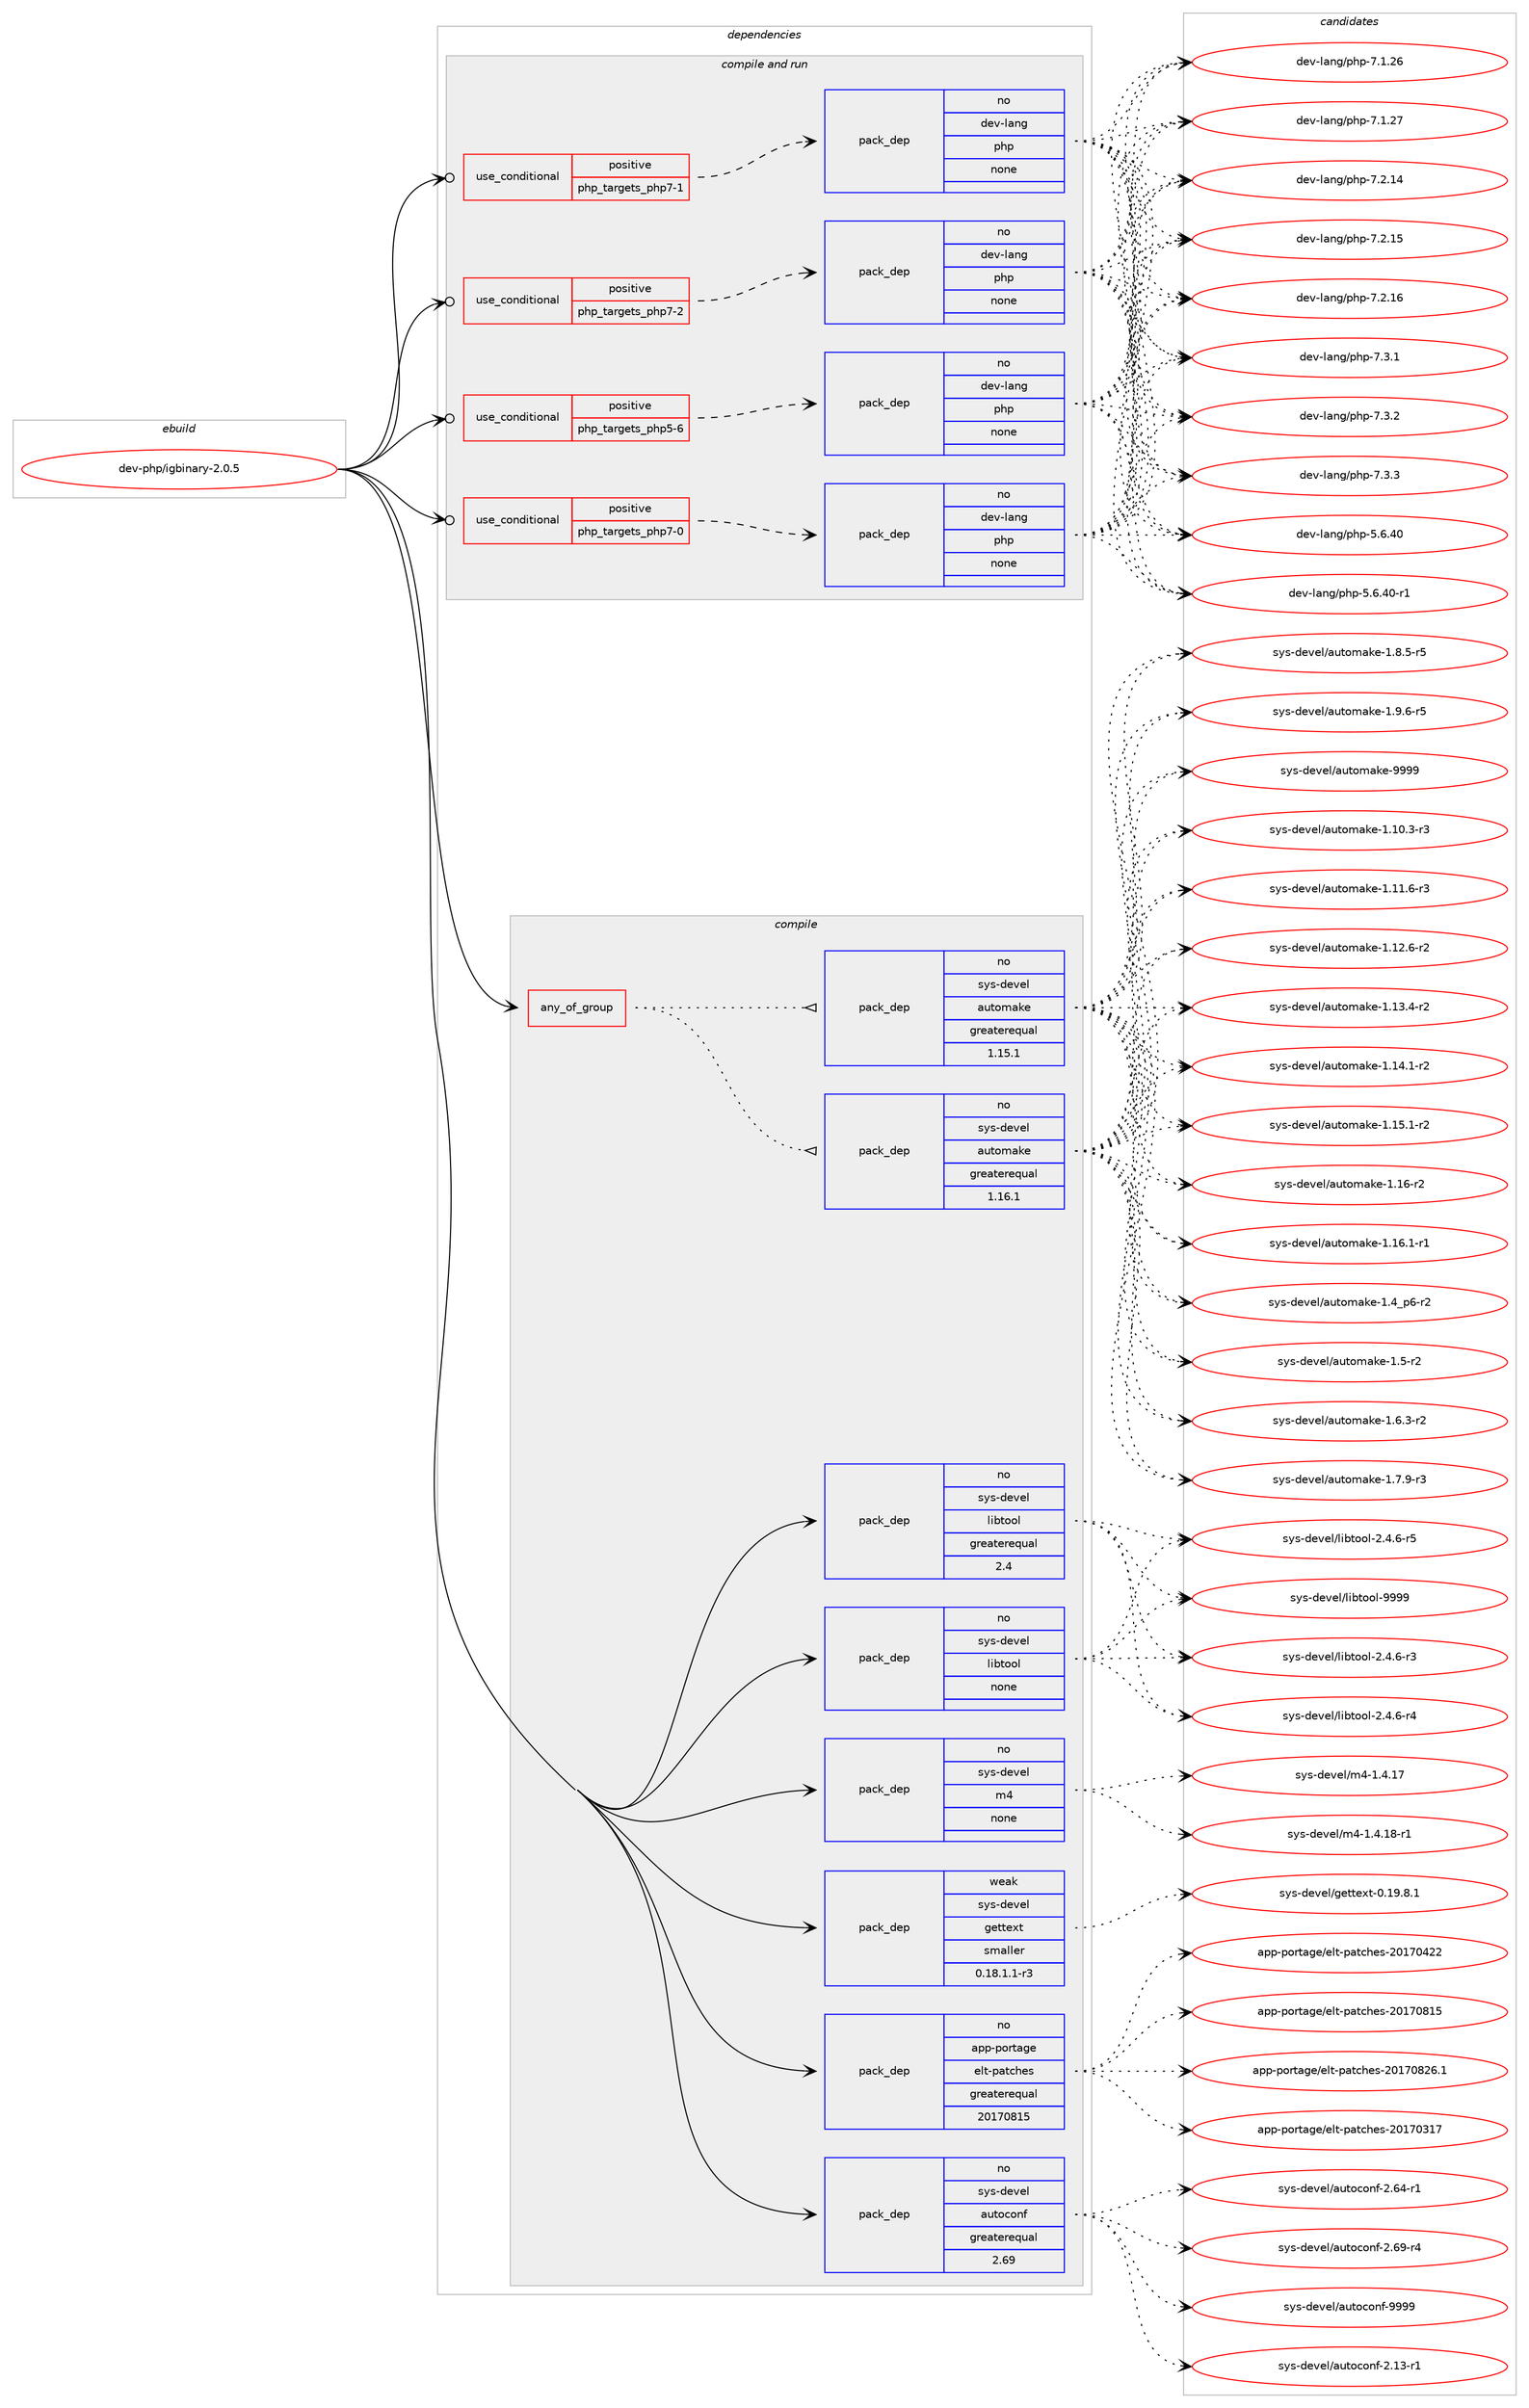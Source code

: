 digraph prolog {

# *************
# Graph options
# *************

newrank=true;
concentrate=true;
compound=true;
graph [rankdir=LR,fontname=Helvetica,fontsize=10,ranksep=1.5];#, ranksep=2.5, nodesep=0.2];
edge  [arrowhead=vee];
node  [fontname=Helvetica,fontsize=10];

# **********
# The ebuild
# **********

subgraph cluster_leftcol {
color=gray;
rank=same;
label=<<i>ebuild</i>>;
id [label="dev-php/igbinary-2.0.5", color=red, width=4, href="../dev-php/igbinary-2.0.5.svg"];
}

# ****************
# The dependencies
# ****************

subgraph cluster_midcol {
color=gray;
label=<<i>dependencies</i>>;
subgraph cluster_compile {
fillcolor="#eeeeee";
style=filled;
label=<<i>compile</i>>;
subgraph any22506 {
dependency1392861 [label=<<TABLE BORDER="0" CELLBORDER="1" CELLSPACING="0" CELLPADDING="4"><TR><TD CELLPADDING="10">any_of_group</TD></TR></TABLE>>, shape=none, color=red];subgraph pack1000498 {
dependency1392862 [label=<<TABLE BORDER="0" CELLBORDER="1" CELLSPACING="0" CELLPADDING="4" WIDTH="220"><TR><TD ROWSPAN="6" CELLPADDING="30">pack_dep</TD></TR><TR><TD WIDTH="110">no</TD></TR><TR><TD>sys-devel</TD></TR><TR><TD>automake</TD></TR><TR><TD>greaterequal</TD></TR><TR><TD>1.16.1</TD></TR></TABLE>>, shape=none, color=blue];
}
dependency1392861:e -> dependency1392862:w [weight=20,style="dotted",arrowhead="oinv"];
subgraph pack1000499 {
dependency1392863 [label=<<TABLE BORDER="0" CELLBORDER="1" CELLSPACING="0" CELLPADDING="4" WIDTH="220"><TR><TD ROWSPAN="6" CELLPADDING="30">pack_dep</TD></TR><TR><TD WIDTH="110">no</TD></TR><TR><TD>sys-devel</TD></TR><TR><TD>automake</TD></TR><TR><TD>greaterequal</TD></TR><TR><TD>1.15.1</TD></TR></TABLE>>, shape=none, color=blue];
}
dependency1392861:e -> dependency1392863:w [weight=20,style="dotted",arrowhead="oinv"];
}
id:e -> dependency1392861:w [weight=20,style="solid",arrowhead="vee"];
subgraph pack1000500 {
dependency1392864 [label=<<TABLE BORDER="0" CELLBORDER="1" CELLSPACING="0" CELLPADDING="4" WIDTH="220"><TR><TD ROWSPAN="6" CELLPADDING="30">pack_dep</TD></TR><TR><TD WIDTH="110">no</TD></TR><TR><TD>app-portage</TD></TR><TR><TD>elt-patches</TD></TR><TR><TD>greaterequal</TD></TR><TR><TD>20170815</TD></TR></TABLE>>, shape=none, color=blue];
}
id:e -> dependency1392864:w [weight=20,style="solid",arrowhead="vee"];
subgraph pack1000501 {
dependency1392865 [label=<<TABLE BORDER="0" CELLBORDER="1" CELLSPACING="0" CELLPADDING="4" WIDTH="220"><TR><TD ROWSPAN="6" CELLPADDING="30">pack_dep</TD></TR><TR><TD WIDTH="110">no</TD></TR><TR><TD>sys-devel</TD></TR><TR><TD>autoconf</TD></TR><TR><TD>greaterequal</TD></TR><TR><TD>2.69</TD></TR></TABLE>>, shape=none, color=blue];
}
id:e -> dependency1392865:w [weight=20,style="solid",arrowhead="vee"];
subgraph pack1000502 {
dependency1392866 [label=<<TABLE BORDER="0" CELLBORDER="1" CELLSPACING="0" CELLPADDING="4" WIDTH="220"><TR><TD ROWSPAN="6" CELLPADDING="30">pack_dep</TD></TR><TR><TD WIDTH="110">no</TD></TR><TR><TD>sys-devel</TD></TR><TR><TD>libtool</TD></TR><TR><TD>greaterequal</TD></TR><TR><TD>2.4</TD></TR></TABLE>>, shape=none, color=blue];
}
id:e -> dependency1392866:w [weight=20,style="solid",arrowhead="vee"];
subgraph pack1000503 {
dependency1392867 [label=<<TABLE BORDER="0" CELLBORDER="1" CELLSPACING="0" CELLPADDING="4" WIDTH="220"><TR><TD ROWSPAN="6" CELLPADDING="30">pack_dep</TD></TR><TR><TD WIDTH="110">no</TD></TR><TR><TD>sys-devel</TD></TR><TR><TD>libtool</TD></TR><TR><TD>none</TD></TR><TR><TD></TD></TR></TABLE>>, shape=none, color=blue];
}
id:e -> dependency1392867:w [weight=20,style="solid",arrowhead="vee"];
subgraph pack1000504 {
dependency1392868 [label=<<TABLE BORDER="0" CELLBORDER="1" CELLSPACING="0" CELLPADDING="4" WIDTH="220"><TR><TD ROWSPAN="6" CELLPADDING="30">pack_dep</TD></TR><TR><TD WIDTH="110">no</TD></TR><TR><TD>sys-devel</TD></TR><TR><TD>m4</TD></TR><TR><TD>none</TD></TR><TR><TD></TD></TR></TABLE>>, shape=none, color=blue];
}
id:e -> dependency1392868:w [weight=20,style="solid",arrowhead="vee"];
subgraph pack1000505 {
dependency1392869 [label=<<TABLE BORDER="0" CELLBORDER="1" CELLSPACING="0" CELLPADDING="4" WIDTH="220"><TR><TD ROWSPAN="6" CELLPADDING="30">pack_dep</TD></TR><TR><TD WIDTH="110">weak</TD></TR><TR><TD>sys-devel</TD></TR><TR><TD>gettext</TD></TR><TR><TD>smaller</TD></TR><TR><TD>0.18.1.1-r3</TD></TR></TABLE>>, shape=none, color=blue];
}
id:e -> dependency1392869:w [weight=20,style="solid",arrowhead="vee"];
}
subgraph cluster_compileandrun {
fillcolor="#eeeeee";
style=filled;
label=<<i>compile and run</i>>;
subgraph cond369292 {
dependency1392870 [label=<<TABLE BORDER="0" CELLBORDER="1" CELLSPACING="0" CELLPADDING="4"><TR><TD ROWSPAN="3" CELLPADDING="10">use_conditional</TD></TR><TR><TD>positive</TD></TR><TR><TD>php_targets_php5-6</TD></TR></TABLE>>, shape=none, color=red];
subgraph pack1000506 {
dependency1392871 [label=<<TABLE BORDER="0" CELLBORDER="1" CELLSPACING="0" CELLPADDING="4" WIDTH="220"><TR><TD ROWSPAN="6" CELLPADDING="30">pack_dep</TD></TR><TR><TD WIDTH="110">no</TD></TR><TR><TD>dev-lang</TD></TR><TR><TD>php</TD></TR><TR><TD>none</TD></TR><TR><TD></TD></TR></TABLE>>, shape=none, color=blue];
}
dependency1392870:e -> dependency1392871:w [weight=20,style="dashed",arrowhead="vee"];
}
id:e -> dependency1392870:w [weight=20,style="solid",arrowhead="odotvee"];
subgraph cond369293 {
dependency1392872 [label=<<TABLE BORDER="0" CELLBORDER="1" CELLSPACING="0" CELLPADDING="4"><TR><TD ROWSPAN="3" CELLPADDING="10">use_conditional</TD></TR><TR><TD>positive</TD></TR><TR><TD>php_targets_php7-0</TD></TR></TABLE>>, shape=none, color=red];
subgraph pack1000507 {
dependency1392873 [label=<<TABLE BORDER="0" CELLBORDER="1" CELLSPACING="0" CELLPADDING="4" WIDTH="220"><TR><TD ROWSPAN="6" CELLPADDING="30">pack_dep</TD></TR><TR><TD WIDTH="110">no</TD></TR><TR><TD>dev-lang</TD></TR><TR><TD>php</TD></TR><TR><TD>none</TD></TR><TR><TD></TD></TR></TABLE>>, shape=none, color=blue];
}
dependency1392872:e -> dependency1392873:w [weight=20,style="dashed",arrowhead="vee"];
}
id:e -> dependency1392872:w [weight=20,style="solid",arrowhead="odotvee"];
subgraph cond369294 {
dependency1392874 [label=<<TABLE BORDER="0" CELLBORDER="1" CELLSPACING="0" CELLPADDING="4"><TR><TD ROWSPAN="3" CELLPADDING="10">use_conditional</TD></TR><TR><TD>positive</TD></TR><TR><TD>php_targets_php7-1</TD></TR></TABLE>>, shape=none, color=red];
subgraph pack1000508 {
dependency1392875 [label=<<TABLE BORDER="0" CELLBORDER="1" CELLSPACING="0" CELLPADDING="4" WIDTH="220"><TR><TD ROWSPAN="6" CELLPADDING="30">pack_dep</TD></TR><TR><TD WIDTH="110">no</TD></TR><TR><TD>dev-lang</TD></TR><TR><TD>php</TD></TR><TR><TD>none</TD></TR><TR><TD></TD></TR></TABLE>>, shape=none, color=blue];
}
dependency1392874:e -> dependency1392875:w [weight=20,style="dashed",arrowhead="vee"];
}
id:e -> dependency1392874:w [weight=20,style="solid",arrowhead="odotvee"];
subgraph cond369295 {
dependency1392876 [label=<<TABLE BORDER="0" CELLBORDER="1" CELLSPACING="0" CELLPADDING="4"><TR><TD ROWSPAN="3" CELLPADDING="10">use_conditional</TD></TR><TR><TD>positive</TD></TR><TR><TD>php_targets_php7-2</TD></TR></TABLE>>, shape=none, color=red];
subgraph pack1000509 {
dependency1392877 [label=<<TABLE BORDER="0" CELLBORDER="1" CELLSPACING="0" CELLPADDING="4" WIDTH="220"><TR><TD ROWSPAN="6" CELLPADDING="30">pack_dep</TD></TR><TR><TD WIDTH="110">no</TD></TR><TR><TD>dev-lang</TD></TR><TR><TD>php</TD></TR><TR><TD>none</TD></TR><TR><TD></TD></TR></TABLE>>, shape=none, color=blue];
}
dependency1392876:e -> dependency1392877:w [weight=20,style="dashed",arrowhead="vee"];
}
id:e -> dependency1392876:w [weight=20,style="solid",arrowhead="odotvee"];
}
subgraph cluster_run {
fillcolor="#eeeeee";
style=filled;
label=<<i>run</i>>;
}
}

# **************
# The candidates
# **************

subgraph cluster_choices {
rank=same;
color=gray;
label=<<i>candidates</i>>;

subgraph choice1000498 {
color=black;
nodesep=1;
choice11512111545100101118101108479711711611110997107101454946494846514511451 [label="sys-devel/automake-1.10.3-r3", color=red, width=4,href="../sys-devel/automake-1.10.3-r3.svg"];
choice11512111545100101118101108479711711611110997107101454946494946544511451 [label="sys-devel/automake-1.11.6-r3", color=red, width=4,href="../sys-devel/automake-1.11.6-r3.svg"];
choice11512111545100101118101108479711711611110997107101454946495046544511450 [label="sys-devel/automake-1.12.6-r2", color=red, width=4,href="../sys-devel/automake-1.12.6-r2.svg"];
choice11512111545100101118101108479711711611110997107101454946495146524511450 [label="sys-devel/automake-1.13.4-r2", color=red, width=4,href="../sys-devel/automake-1.13.4-r2.svg"];
choice11512111545100101118101108479711711611110997107101454946495246494511450 [label="sys-devel/automake-1.14.1-r2", color=red, width=4,href="../sys-devel/automake-1.14.1-r2.svg"];
choice11512111545100101118101108479711711611110997107101454946495346494511450 [label="sys-devel/automake-1.15.1-r2", color=red, width=4,href="../sys-devel/automake-1.15.1-r2.svg"];
choice1151211154510010111810110847971171161111099710710145494649544511450 [label="sys-devel/automake-1.16-r2", color=red, width=4,href="../sys-devel/automake-1.16-r2.svg"];
choice11512111545100101118101108479711711611110997107101454946495446494511449 [label="sys-devel/automake-1.16.1-r1", color=red, width=4,href="../sys-devel/automake-1.16.1-r1.svg"];
choice115121115451001011181011084797117116111109971071014549465295112544511450 [label="sys-devel/automake-1.4_p6-r2", color=red, width=4,href="../sys-devel/automake-1.4_p6-r2.svg"];
choice11512111545100101118101108479711711611110997107101454946534511450 [label="sys-devel/automake-1.5-r2", color=red, width=4,href="../sys-devel/automake-1.5-r2.svg"];
choice115121115451001011181011084797117116111109971071014549465446514511450 [label="sys-devel/automake-1.6.3-r2", color=red, width=4,href="../sys-devel/automake-1.6.3-r2.svg"];
choice115121115451001011181011084797117116111109971071014549465546574511451 [label="sys-devel/automake-1.7.9-r3", color=red, width=4,href="../sys-devel/automake-1.7.9-r3.svg"];
choice115121115451001011181011084797117116111109971071014549465646534511453 [label="sys-devel/automake-1.8.5-r5", color=red, width=4,href="../sys-devel/automake-1.8.5-r5.svg"];
choice115121115451001011181011084797117116111109971071014549465746544511453 [label="sys-devel/automake-1.9.6-r5", color=red, width=4,href="../sys-devel/automake-1.9.6-r5.svg"];
choice115121115451001011181011084797117116111109971071014557575757 [label="sys-devel/automake-9999", color=red, width=4,href="../sys-devel/automake-9999.svg"];
dependency1392862:e -> choice11512111545100101118101108479711711611110997107101454946494846514511451:w [style=dotted,weight="100"];
dependency1392862:e -> choice11512111545100101118101108479711711611110997107101454946494946544511451:w [style=dotted,weight="100"];
dependency1392862:e -> choice11512111545100101118101108479711711611110997107101454946495046544511450:w [style=dotted,weight="100"];
dependency1392862:e -> choice11512111545100101118101108479711711611110997107101454946495146524511450:w [style=dotted,weight="100"];
dependency1392862:e -> choice11512111545100101118101108479711711611110997107101454946495246494511450:w [style=dotted,weight="100"];
dependency1392862:e -> choice11512111545100101118101108479711711611110997107101454946495346494511450:w [style=dotted,weight="100"];
dependency1392862:e -> choice1151211154510010111810110847971171161111099710710145494649544511450:w [style=dotted,weight="100"];
dependency1392862:e -> choice11512111545100101118101108479711711611110997107101454946495446494511449:w [style=dotted,weight="100"];
dependency1392862:e -> choice115121115451001011181011084797117116111109971071014549465295112544511450:w [style=dotted,weight="100"];
dependency1392862:e -> choice11512111545100101118101108479711711611110997107101454946534511450:w [style=dotted,weight="100"];
dependency1392862:e -> choice115121115451001011181011084797117116111109971071014549465446514511450:w [style=dotted,weight="100"];
dependency1392862:e -> choice115121115451001011181011084797117116111109971071014549465546574511451:w [style=dotted,weight="100"];
dependency1392862:e -> choice115121115451001011181011084797117116111109971071014549465646534511453:w [style=dotted,weight="100"];
dependency1392862:e -> choice115121115451001011181011084797117116111109971071014549465746544511453:w [style=dotted,weight="100"];
dependency1392862:e -> choice115121115451001011181011084797117116111109971071014557575757:w [style=dotted,weight="100"];
}
subgraph choice1000499 {
color=black;
nodesep=1;
choice11512111545100101118101108479711711611110997107101454946494846514511451 [label="sys-devel/automake-1.10.3-r3", color=red, width=4,href="../sys-devel/automake-1.10.3-r3.svg"];
choice11512111545100101118101108479711711611110997107101454946494946544511451 [label="sys-devel/automake-1.11.6-r3", color=red, width=4,href="../sys-devel/automake-1.11.6-r3.svg"];
choice11512111545100101118101108479711711611110997107101454946495046544511450 [label="sys-devel/automake-1.12.6-r2", color=red, width=4,href="../sys-devel/automake-1.12.6-r2.svg"];
choice11512111545100101118101108479711711611110997107101454946495146524511450 [label="sys-devel/automake-1.13.4-r2", color=red, width=4,href="../sys-devel/automake-1.13.4-r2.svg"];
choice11512111545100101118101108479711711611110997107101454946495246494511450 [label="sys-devel/automake-1.14.1-r2", color=red, width=4,href="../sys-devel/automake-1.14.1-r2.svg"];
choice11512111545100101118101108479711711611110997107101454946495346494511450 [label="sys-devel/automake-1.15.1-r2", color=red, width=4,href="../sys-devel/automake-1.15.1-r2.svg"];
choice1151211154510010111810110847971171161111099710710145494649544511450 [label="sys-devel/automake-1.16-r2", color=red, width=4,href="../sys-devel/automake-1.16-r2.svg"];
choice11512111545100101118101108479711711611110997107101454946495446494511449 [label="sys-devel/automake-1.16.1-r1", color=red, width=4,href="../sys-devel/automake-1.16.1-r1.svg"];
choice115121115451001011181011084797117116111109971071014549465295112544511450 [label="sys-devel/automake-1.4_p6-r2", color=red, width=4,href="../sys-devel/automake-1.4_p6-r2.svg"];
choice11512111545100101118101108479711711611110997107101454946534511450 [label="sys-devel/automake-1.5-r2", color=red, width=4,href="../sys-devel/automake-1.5-r2.svg"];
choice115121115451001011181011084797117116111109971071014549465446514511450 [label="sys-devel/automake-1.6.3-r2", color=red, width=4,href="../sys-devel/automake-1.6.3-r2.svg"];
choice115121115451001011181011084797117116111109971071014549465546574511451 [label="sys-devel/automake-1.7.9-r3", color=red, width=4,href="../sys-devel/automake-1.7.9-r3.svg"];
choice115121115451001011181011084797117116111109971071014549465646534511453 [label="sys-devel/automake-1.8.5-r5", color=red, width=4,href="../sys-devel/automake-1.8.5-r5.svg"];
choice115121115451001011181011084797117116111109971071014549465746544511453 [label="sys-devel/automake-1.9.6-r5", color=red, width=4,href="../sys-devel/automake-1.9.6-r5.svg"];
choice115121115451001011181011084797117116111109971071014557575757 [label="sys-devel/automake-9999", color=red, width=4,href="../sys-devel/automake-9999.svg"];
dependency1392863:e -> choice11512111545100101118101108479711711611110997107101454946494846514511451:w [style=dotted,weight="100"];
dependency1392863:e -> choice11512111545100101118101108479711711611110997107101454946494946544511451:w [style=dotted,weight="100"];
dependency1392863:e -> choice11512111545100101118101108479711711611110997107101454946495046544511450:w [style=dotted,weight="100"];
dependency1392863:e -> choice11512111545100101118101108479711711611110997107101454946495146524511450:w [style=dotted,weight="100"];
dependency1392863:e -> choice11512111545100101118101108479711711611110997107101454946495246494511450:w [style=dotted,weight="100"];
dependency1392863:e -> choice11512111545100101118101108479711711611110997107101454946495346494511450:w [style=dotted,weight="100"];
dependency1392863:e -> choice1151211154510010111810110847971171161111099710710145494649544511450:w [style=dotted,weight="100"];
dependency1392863:e -> choice11512111545100101118101108479711711611110997107101454946495446494511449:w [style=dotted,weight="100"];
dependency1392863:e -> choice115121115451001011181011084797117116111109971071014549465295112544511450:w [style=dotted,weight="100"];
dependency1392863:e -> choice11512111545100101118101108479711711611110997107101454946534511450:w [style=dotted,weight="100"];
dependency1392863:e -> choice115121115451001011181011084797117116111109971071014549465446514511450:w [style=dotted,weight="100"];
dependency1392863:e -> choice115121115451001011181011084797117116111109971071014549465546574511451:w [style=dotted,weight="100"];
dependency1392863:e -> choice115121115451001011181011084797117116111109971071014549465646534511453:w [style=dotted,weight="100"];
dependency1392863:e -> choice115121115451001011181011084797117116111109971071014549465746544511453:w [style=dotted,weight="100"];
dependency1392863:e -> choice115121115451001011181011084797117116111109971071014557575757:w [style=dotted,weight="100"];
}
subgraph choice1000500 {
color=black;
nodesep=1;
choice97112112451121111141169710310147101108116451129711699104101115455048495548514955 [label="app-portage/elt-patches-20170317", color=red, width=4,href="../app-portage/elt-patches-20170317.svg"];
choice97112112451121111141169710310147101108116451129711699104101115455048495548525050 [label="app-portage/elt-patches-20170422", color=red, width=4,href="../app-portage/elt-patches-20170422.svg"];
choice97112112451121111141169710310147101108116451129711699104101115455048495548564953 [label="app-portage/elt-patches-20170815", color=red, width=4,href="../app-portage/elt-patches-20170815.svg"];
choice971121124511211111411697103101471011081164511297116991041011154550484955485650544649 [label="app-portage/elt-patches-20170826.1", color=red, width=4,href="../app-portage/elt-patches-20170826.1.svg"];
dependency1392864:e -> choice97112112451121111141169710310147101108116451129711699104101115455048495548514955:w [style=dotted,weight="100"];
dependency1392864:e -> choice97112112451121111141169710310147101108116451129711699104101115455048495548525050:w [style=dotted,weight="100"];
dependency1392864:e -> choice97112112451121111141169710310147101108116451129711699104101115455048495548564953:w [style=dotted,weight="100"];
dependency1392864:e -> choice971121124511211111411697103101471011081164511297116991041011154550484955485650544649:w [style=dotted,weight="100"];
}
subgraph choice1000501 {
color=black;
nodesep=1;
choice1151211154510010111810110847971171161119911111010245504649514511449 [label="sys-devel/autoconf-2.13-r1", color=red, width=4,href="../sys-devel/autoconf-2.13-r1.svg"];
choice1151211154510010111810110847971171161119911111010245504654524511449 [label="sys-devel/autoconf-2.64-r1", color=red, width=4,href="../sys-devel/autoconf-2.64-r1.svg"];
choice1151211154510010111810110847971171161119911111010245504654574511452 [label="sys-devel/autoconf-2.69-r4", color=red, width=4,href="../sys-devel/autoconf-2.69-r4.svg"];
choice115121115451001011181011084797117116111991111101024557575757 [label="sys-devel/autoconf-9999", color=red, width=4,href="../sys-devel/autoconf-9999.svg"];
dependency1392865:e -> choice1151211154510010111810110847971171161119911111010245504649514511449:w [style=dotted,weight="100"];
dependency1392865:e -> choice1151211154510010111810110847971171161119911111010245504654524511449:w [style=dotted,weight="100"];
dependency1392865:e -> choice1151211154510010111810110847971171161119911111010245504654574511452:w [style=dotted,weight="100"];
dependency1392865:e -> choice115121115451001011181011084797117116111991111101024557575757:w [style=dotted,weight="100"];
}
subgraph choice1000502 {
color=black;
nodesep=1;
choice1151211154510010111810110847108105981161111111084550465246544511451 [label="sys-devel/libtool-2.4.6-r3", color=red, width=4,href="../sys-devel/libtool-2.4.6-r3.svg"];
choice1151211154510010111810110847108105981161111111084550465246544511452 [label="sys-devel/libtool-2.4.6-r4", color=red, width=4,href="../sys-devel/libtool-2.4.6-r4.svg"];
choice1151211154510010111810110847108105981161111111084550465246544511453 [label="sys-devel/libtool-2.4.6-r5", color=red, width=4,href="../sys-devel/libtool-2.4.6-r5.svg"];
choice1151211154510010111810110847108105981161111111084557575757 [label="sys-devel/libtool-9999", color=red, width=4,href="../sys-devel/libtool-9999.svg"];
dependency1392866:e -> choice1151211154510010111810110847108105981161111111084550465246544511451:w [style=dotted,weight="100"];
dependency1392866:e -> choice1151211154510010111810110847108105981161111111084550465246544511452:w [style=dotted,weight="100"];
dependency1392866:e -> choice1151211154510010111810110847108105981161111111084550465246544511453:w [style=dotted,weight="100"];
dependency1392866:e -> choice1151211154510010111810110847108105981161111111084557575757:w [style=dotted,weight="100"];
}
subgraph choice1000503 {
color=black;
nodesep=1;
choice1151211154510010111810110847108105981161111111084550465246544511451 [label="sys-devel/libtool-2.4.6-r3", color=red, width=4,href="../sys-devel/libtool-2.4.6-r3.svg"];
choice1151211154510010111810110847108105981161111111084550465246544511452 [label="sys-devel/libtool-2.4.6-r4", color=red, width=4,href="../sys-devel/libtool-2.4.6-r4.svg"];
choice1151211154510010111810110847108105981161111111084550465246544511453 [label="sys-devel/libtool-2.4.6-r5", color=red, width=4,href="../sys-devel/libtool-2.4.6-r5.svg"];
choice1151211154510010111810110847108105981161111111084557575757 [label="sys-devel/libtool-9999", color=red, width=4,href="../sys-devel/libtool-9999.svg"];
dependency1392867:e -> choice1151211154510010111810110847108105981161111111084550465246544511451:w [style=dotted,weight="100"];
dependency1392867:e -> choice1151211154510010111810110847108105981161111111084550465246544511452:w [style=dotted,weight="100"];
dependency1392867:e -> choice1151211154510010111810110847108105981161111111084550465246544511453:w [style=dotted,weight="100"];
dependency1392867:e -> choice1151211154510010111810110847108105981161111111084557575757:w [style=dotted,weight="100"];
}
subgraph choice1000504 {
color=black;
nodesep=1;
choice11512111545100101118101108471095245494652464955 [label="sys-devel/m4-1.4.17", color=red, width=4,href="../sys-devel/m4-1.4.17.svg"];
choice115121115451001011181011084710952454946524649564511449 [label="sys-devel/m4-1.4.18-r1", color=red, width=4,href="../sys-devel/m4-1.4.18-r1.svg"];
dependency1392868:e -> choice11512111545100101118101108471095245494652464955:w [style=dotted,weight="100"];
dependency1392868:e -> choice115121115451001011181011084710952454946524649564511449:w [style=dotted,weight="100"];
}
subgraph choice1000505 {
color=black;
nodesep=1;
choice1151211154510010111810110847103101116116101120116454846495746564649 [label="sys-devel/gettext-0.19.8.1", color=red, width=4,href="../sys-devel/gettext-0.19.8.1.svg"];
dependency1392869:e -> choice1151211154510010111810110847103101116116101120116454846495746564649:w [style=dotted,weight="100"];
}
subgraph choice1000506 {
color=black;
nodesep=1;
choice10010111845108971101034711210411245534654465248 [label="dev-lang/php-5.6.40", color=red, width=4,href="../dev-lang/php-5.6.40.svg"];
choice100101118451089711010347112104112455346544652484511449 [label="dev-lang/php-5.6.40-r1", color=red, width=4,href="../dev-lang/php-5.6.40-r1.svg"];
choice10010111845108971101034711210411245554649465054 [label="dev-lang/php-7.1.26", color=red, width=4,href="../dev-lang/php-7.1.26.svg"];
choice10010111845108971101034711210411245554649465055 [label="dev-lang/php-7.1.27", color=red, width=4,href="../dev-lang/php-7.1.27.svg"];
choice10010111845108971101034711210411245554650464952 [label="dev-lang/php-7.2.14", color=red, width=4,href="../dev-lang/php-7.2.14.svg"];
choice10010111845108971101034711210411245554650464953 [label="dev-lang/php-7.2.15", color=red, width=4,href="../dev-lang/php-7.2.15.svg"];
choice10010111845108971101034711210411245554650464954 [label="dev-lang/php-7.2.16", color=red, width=4,href="../dev-lang/php-7.2.16.svg"];
choice100101118451089711010347112104112455546514649 [label="dev-lang/php-7.3.1", color=red, width=4,href="../dev-lang/php-7.3.1.svg"];
choice100101118451089711010347112104112455546514650 [label="dev-lang/php-7.3.2", color=red, width=4,href="../dev-lang/php-7.3.2.svg"];
choice100101118451089711010347112104112455546514651 [label="dev-lang/php-7.3.3", color=red, width=4,href="../dev-lang/php-7.3.3.svg"];
dependency1392871:e -> choice10010111845108971101034711210411245534654465248:w [style=dotted,weight="100"];
dependency1392871:e -> choice100101118451089711010347112104112455346544652484511449:w [style=dotted,weight="100"];
dependency1392871:e -> choice10010111845108971101034711210411245554649465054:w [style=dotted,weight="100"];
dependency1392871:e -> choice10010111845108971101034711210411245554649465055:w [style=dotted,weight="100"];
dependency1392871:e -> choice10010111845108971101034711210411245554650464952:w [style=dotted,weight="100"];
dependency1392871:e -> choice10010111845108971101034711210411245554650464953:w [style=dotted,weight="100"];
dependency1392871:e -> choice10010111845108971101034711210411245554650464954:w [style=dotted,weight="100"];
dependency1392871:e -> choice100101118451089711010347112104112455546514649:w [style=dotted,weight="100"];
dependency1392871:e -> choice100101118451089711010347112104112455546514650:w [style=dotted,weight="100"];
dependency1392871:e -> choice100101118451089711010347112104112455546514651:w [style=dotted,weight="100"];
}
subgraph choice1000507 {
color=black;
nodesep=1;
choice10010111845108971101034711210411245534654465248 [label="dev-lang/php-5.6.40", color=red, width=4,href="../dev-lang/php-5.6.40.svg"];
choice100101118451089711010347112104112455346544652484511449 [label="dev-lang/php-5.6.40-r1", color=red, width=4,href="../dev-lang/php-5.6.40-r1.svg"];
choice10010111845108971101034711210411245554649465054 [label="dev-lang/php-7.1.26", color=red, width=4,href="../dev-lang/php-7.1.26.svg"];
choice10010111845108971101034711210411245554649465055 [label="dev-lang/php-7.1.27", color=red, width=4,href="../dev-lang/php-7.1.27.svg"];
choice10010111845108971101034711210411245554650464952 [label="dev-lang/php-7.2.14", color=red, width=4,href="../dev-lang/php-7.2.14.svg"];
choice10010111845108971101034711210411245554650464953 [label="dev-lang/php-7.2.15", color=red, width=4,href="../dev-lang/php-7.2.15.svg"];
choice10010111845108971101034711210411245554650464954 [label="dev-lang/php-7.2.16", color=red, width=4,href="../dev-lang/php-7.2.16.svg"];
choice100101118451089711010347112104112455546514649 [label="dev-lang/php-7.3.1", color=red, width=4,href="../dev-lang/php-7.3.1.svg"];
choice100101118451089711010347112104112455546514650 [label="dev-lang/php-7.3.2", color=red, width=4,href="../dev-lang/php-7.3.2.svg"];
choice100101118451089711010347112104112455546514651 [label="dev-lang/php-7.3.3", color=red, width=4,href="../dev-lang/php-7.3.3.svg"];
dependency1392873:e -> choice10010111845108971101034711210411245534654465248:w [style=dotted,weight="100"];
dependency1392873:e -> choice100101118451089711010347112104112455346544652484511449:w [style=dotted,weight="100"];
dependency1392873:e -> choice10010111845108971101034711210411245554649465054:w [style=dotted,weight="100"];
dependency1392873:e -> choice10010111845108971101034711210411245554649465055:w [style=dotted,weight="100"];
dependency1392873:e -> choice10010111845108971101034711210411245554650464952:w [style=dotted,weight="100"];
dependency1392873:e -> choice10010111845108971101034711210411245554650464953:w [style=dotted,weight="100"];
dependency1392873:e -> choice10010111845108971101034711210411245554650464954:w [style=dotted,weight="100"];
dependency1392873:e -> choice100101118451089711010347112104112455546514649:w [style=dotted,weight="100"];
dependency1392873:e -> choice100101118451089711010347112104112455546514650:w [style=dotted,weight="100"];
dependency1392873:e -> choice100101118451089711010347112104112455546514651:w [style=dotted,weight="100"];
}
subgraph choice1000508 {
color=black;
nodesep=1;
choice10010111845108971101034711210411245534654465248 [label="dev-lang/php-5.6.40", color=red, width=4,href="../dev-lang/php-5.6.40.svg"];
choice100101118451089711010347112104112455346544652484511449 [label="dev-lang/php-5.6.40-r1", color=red, width=4,href="../dev-lang/php-5.6.40-r1.svg"];
choice10010111845108971101034711210411245554649465054 [label="dev-lang/php-7.1.26", color=red, width=4,href="../dev-lang/php-7.1.26.svg"];
choice10010111845108971101034711210411245554649465055 [label="dev-lang/php-7.1.27", color=red, width=4,href="../dev-lang/php-7.1.27.svg"];
choice10010111845108971101034711210411245554650464952 [label="dev-lang/php-7.2.14", color=red, width=4,href="../dev-lang/php-7.2.14.svg"];
choice10010111845108971101034711210411245554650464953 [label="dev-lang/php-7.2.15", color=red, width=4,href="../dev-lang/php-7.2.15.svg"];
choice10010111845108971101034711210411245554650464954 [label="dev-lang/php-7.2.16", color=red, width=4,href="../dev-lang/php-7.2.16.svg"];
choice100101118451089711010347112104112455546514649 [label="dev-lang/php-7.3.1", color=red, width=4,href="../dev-lang/php-7.3.1.svg"];
choice100101118451089711010347112104112455546514650 [label="dev-lang/php-7.3.2", color=red, width=4,href="../dev-lang/php-7.3.2.svg"];
choice100101118451089711010347112104112455546514651 [label="dev-lang/php-7.3.3", color=red, width=4,href="../dev-lang/php-7.3.3.svg"];
dependency1392875:e -> choice10010111845108971101034711210411245534654465248:w [style=dotted,weight="100"];
dependency1392875:e -> choice100101118451089711010347112104112455346544652484511449:w [style=dotted,weight="100"];
dependency1392875:e -> choice10010111845108971101034711210411245554649465054:w [style=dotted,weight="100"];
dependency1392875:e -> choice10010111845108971101034711210411245554649465055:w [style=dotted,weight="100"];
dependency1392875:e -> choice10010111845108971101034711210411245554650464952:w [style=dotted,weight="100"];
dependency1392875:e -> choice10010111845108971101034711210411245554650464953:w [style=dotted,weight="100"];
dependency1392875:e -> choice10010111845108971101034711210411245554650464954:w [style=dotted,weight="100"];
dependency1392875:e -> choice100101118451089711010347112104112455546514649:w [style=dotted,weight="100"];
dependency1392875:e -> choice100101118451089711010347112104112455546514650:w [style=dotted,weight="100"];
dependency1392875:e -> choice100101118451089711010347112104112455546514651:w [style=dotted,weight="100"];
}
subgraph choice1000509 {
color=black;
nodesep=1;
choice10010111845108971101034711210411245534654465248 [label="dev-lang/php-5.6.40", color=red, width=4,href="../dev-lang/php-5.6.40.svg"];
choice100101118451089711010347112104112455346544652484511449 [label="dev-lang/php-5.6.40-r1", color=red, width=4,href="../dev-lang/php-5.6.40-r1.svg"];
choice10010111845108971101034711210411245554649465054 [label="dev-lang/php-7.1.26", color=red, width=4,href="../dev-lang/php-7.1.26.svg"];
choice10010111845108971101034711210411245554649465055 [label="dev-lang/php-7.1.27", color=red, width=4,href="../dev-lang/php-7.1.27.svg"];
choice10010111845108971101034711210411245554650464952 [label="dev-lang/php-7.2.14", color=red, width=4,href="../dev-lang/php-7.2.14.svg"];
choice10010111845108971101034711210411245554650464953 [label="dev-lang/php-7.2.15", color=red, width=4,href="../dev-lang/php-7.2.15.svg"];
choice10010111845108971101034711210411245554650464954 [label="dev-lang/php-7.2.16", color=red, width=4,href="../dev-lang/php-7.2.16.svg"];
choice100101118451089711010347112104112455546514649 [label="dev-lang/php-7.3.1", color=red, width=4,href="../dev-lang/php-7.3.1.svg"];
choice100101118451089711010347112104112455546514650 [label="dev-lang/php-7.3.2", color=red, width=4,href="../dev-lang/php-7.3.2.svg"];
choice100101118451089711010347112104112455546514651 [label="dev-lang/php-7.3.3", color=red, width=4,href="../dev-lang/php-7.3.3.svg"];
dependency1392877:e -> choice10010111845108971101034711210411245534654465248:w [style=dotted,weight="100"];
dependency1392877:e -> choice100101118451089711010347112104112455346544652484511449:w [style=dotted,weight="100"];
dependency1392877:e -> choice10010111845108971101034711210411245554649465054:w [style=dotted,weight="100"];
dependency1392877:e -> choice10010111845108971101034711210411245554649465055:w [style=dotted,weight="100"];
dependency1392877:e -> choice10010111845108971101034711210411245554650464952:w [style=dotted,weight="100"];
dependency1392877:e -> choice10010111845108971101034711210411245554650464953:w [style=dotted,weight="100"];
dependency1392877:e -> choice10010111845108971101034711210411245554650464954:w [style=dotted,weight="100"];
dependency1392877:e -> choice100101118451089711010347112104112455546514649:w [style=dotted,weight="100"];
dependency1392877:e -> choice100101118451089711010347112104112455546514650:w [style=dotted,weight="100"];
dependency1392877:e -> choice100101118451089711010347112104112455546514651:w [style=dotted,weight="100"];
}
}

}
